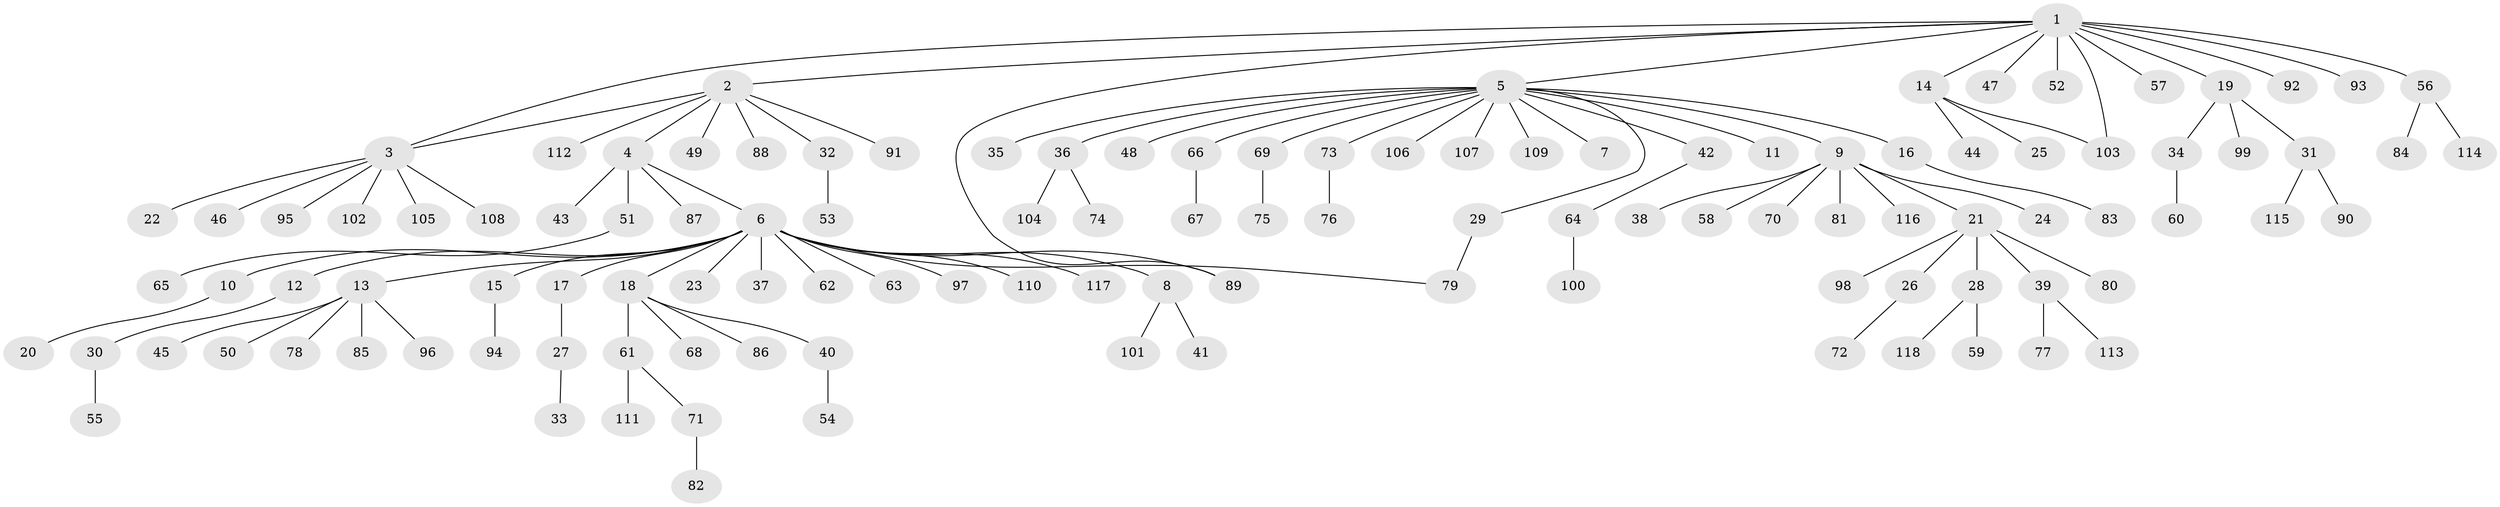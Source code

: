 // Generated by graph-tools (version 1.1) at 2025/11/02/27/25 16:11:11]
// undirected, 118 vertices, 121 edges
graph export_dot {
graph [start="1"]
  node [color=gray90,style=filled];
  1;
  2;
  3;
  4;
  5;
  6;
  7;
  8;
  9;
  10;
  11;
  12;
  13;
  14;
  15;
  16;
  17;
  18;
  19;
  20;
  21;
  22;
  23;
  24;
  25;
  26;
  27;
  28;
  29;
  30;
  31;
  32;
  33;
  34;
  35;
  36;
  37;
  38;
  39;
  40;
  41;
  42;
  43;
  44;
  45;
  46;
  47;
  48;
  49;
  50;
  51;
  52;
  53;
  54;
  55;
  56;
  57;
  58;
  59;
  60;
  61;
  62;
  63;
  64;
  65;
  66;
  67;
  68;
  69;
  70;
  71;
  72;
  73;
  74;
  75;
  76;
  77;
  78;
  79;
  80;
  81;
  82;
  83;
  84;
  85;
  86;
  87;
  88;
  89;
  90;
  91;
  92;
  93;
  94;
  95;
  96;
  97;
  98;
  99;
  100;
  101;
  102;
  103;
  104;
  105;
  106;
  107;
  108;
  109;
  110;
  111;
  112;
  113;
  114;
  115;
  116;
  117;
  118;
  1 -- 2;
  1 -- 3;
  1 -- 5;
  1 -- 14;
  1 -- 19;
  1 -- 47;
  1 -- 52;
  1 -- 56;
  1 -- 57;
  1 -- 89;
  1 -- 92;
  1 -- 93;
  1 -- 103;
  2 -- 3;
  2 -- 4;
  2 -- 32;
  2 -- 49;
  2 -- 88;
  2 -- 91;
  2 -- 112;
  3 -- 22;
  3 -- 46;
  3 -- 95;
  3 -- 102;
  3 -- 105;
  3 -- 108;
  4 -- 6;
  4 -- 43;
  4 -- 51;
  4 -- 87;
  5 -- 7;
  5 -- 9;
  5 -- 11;
  5 -- 16;
  5 -- 29;
  5 -- 35;
  5 -- 36;
  5 -- 42;
  5 -- 48;
  5 -- 66;
  5 -- 69;
  5 -- 73;
  5 -- 106;
  5 -- 107;
  5 -- 109;
  6 -- 8;
  6 -- 10;
  6 -- 12;
  6 -- 13;
  6 -- 15;
  6 -- 17;
  6 -- 18;
  6 -- 23;
  6 -- 37;
  6 -- 62;
  6 -- 63;
  6 -- 79;
  6 -- 89;
  6 -- 97;
  6 -- 110;
  6 -- 117;
  8 -- 41;
  8 -- 101;
  9 -- 21;
  9 -- 24;
  9 -- 38;
  9 -- 58;
  9 -- 70;
  9 -- 81;
  9 -- 116;
  10 -- 20;
  12 -- 30;
  13 -- 45;
  13 -- 50;
  13 -- 78;
  13 -- 85;
  13 -- 96;
  14 -- 25;
  14 -- 44;
  14 -- 103;
  15 -- 94;
  16 -- 83;
  17 -- 27;
  18 -- 40;
  18 -- 61;
  18 -- 68;
  18 -- 86;
  19 -- 31;
  19 -- 34;
  19 -- 99;
  21 -- 26;
  21 -- 28;
  21 -- 39;
  21 -- 80;
  21 -- 98;
  26 -- 72;
  27 -- 33;
  28 -- 59;
  28 -- 118;
  29 -- 79;
  30 -- 55;
  31 -- 90;
  31 -- 115;
  32 -- 53;
  34 -- 60;
  36 -- 74;
  36 -- 104;
  39 -- 77;
  39 -- 113;
  40 -- 54;
  42 -- 64;
  51 -- 65;
  56 -- 84;
  56 -- 114;
  61 -- 71;
  61 -- 111;
  64 -- 100;
  66 -- 67;
  69 -- 75;
  71 -- 82;
  73 -- 76;
}
